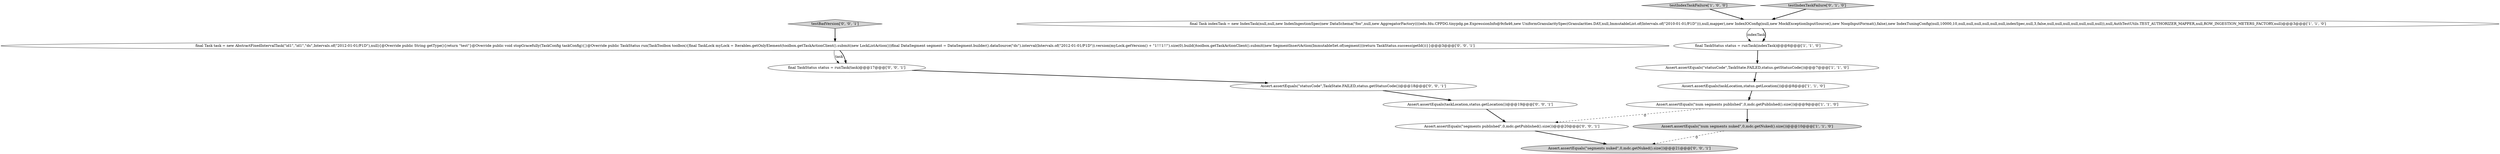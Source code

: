 digraph {
6 [style = filled, label = "Assert.assertEquals(\"statusCode\",TaskState.FAILED,status.getStatusCode())@@@7@@@['1', '1', '0']", fillcolor = white, shape = ellipse image = "AAA0AAABBB1BBB"];
3 [style = filled, label = "testIndexTaskFailure['1', '0', '0']", fillcolor = lightgray, shape = diamond image = "AAA0AAABBB1BBB"];
1 [style = filled, label = "Assert.assertEquals(taskLocation,status.getLocation())@@@8@@@['1', '1', '0']", fillcolor = white, shape = ellipse image = "AAA0AAABBB1BBB"];
10 [style = filled, label = "testBadVersion['0', '0', '1']", fillcolor = lightgray, shape = diamond image = "AAA0AAABBB3BBB"];
13 [style = filled, label = "Assert.assertEquals(\"segments published\",0,mdc.getPublished().size())@@@20@@@['0', '0', '1']", fillcolor = white, shape = ellipse image = "AAA0AAABBB3BBB"];
14 [style = filled, label = "Assert.assertEquals(\"statusCode\",TaskState.FAILED,status.getStatusCode())@@@18@@@['0', '0', '1']", fillcolor = white, shape = ellipse image = "AAA0AAABBB3BBB"];
2 [style = filled, label = "Assert.assertEquals(\"num segments published\",0,mdc.getPublished().size())@@@9@@@['1', '1', '0']", fillcolor = white, shape = ellipse image = "AAA0AAABBB1BBB"];
5 [style = filled, label = "Assert.assertEquals(\"num segments nuked\",0,mdc.getNuked().size())@@@10@@@['1', '1', '0']", fillcolor = lightgray, shape = ellipse image = "AAA0AAABBB1BBB"];
12 [style = filled, label = "final TaskStatus status = runTask(task)@@@17@@@['0', '0', '1']", fillcolor = white, shape = ellipse image = "AAA0AAABBB3BBB"];
0 [style = filled, label = "final TaskStatus status = runTask(indexTask)@@@6@@@['1', '1', '0']", fillcolor = white, shape = ellipse image = "AAA0AAABBB1BBB"];
8 [style = filled, label = "Assert.assertEquals(taskLocation,status.getLocation())@@@19@@@['0', '0', '1']", fillcolor = white, shape = ellipse image = "AAA0AAABBB3BBB"];
11 [style = filled, label = "final Task task = new AbstractFixedIntervalTask(\"id1\",\"id1\",\"ds\",Intervals.of(\"2012-01-01/P1D\"),null){@Override public String getType(){return \"test\"}@Override public void stopGracefully(TaskConfig taskConfig){}@Override public TaskStatus run(TaskToolbox toolbox){final TaskLock myLock = Iterables.getOnlyElement(toolbox.getTaskActionClient().submit(new LockListAction()))final DataSegment segment = DataSegment.builder().dataSource(\"ds\").interval(Intervals.of(\"2012-01-01/P1D\")).version(myLock.getVersion() + \"1!!!1!!\").size(0).build()toolbox.getTaskActionClient().submit(new SegmentInsertAction(ImmutableSet.of(segment)))return TaskStatus.success(getId())}}@@@3@@@['0', '0', '1']", fillcolor = white, shape = ellipse image = "AAA0AAABBB3BBB"];
7 [style = filled, label = "testIndexTaskFailure['0', '1', '0']", fillcolor = lightgray, shape = diamond image = "AAA0AAABBB2BBB"];
4 [style = filled, label = "final Task indexTask = new IndexTask(null,null,new IndexIngestionSpec(new DataSchema(\"foo\",null,new AggregatorFactory((((edu.fdu.CPPDG.tinypdg.pe.ExpressionInfo@9cfa46,new UniformGranularitySpec(Granularities.DAY,null,ImmutableList.of(Intervals.of(\"2010-01-01/P1D\"))),null,mapper),new IndexIOConfig(null,new MockExceptionInputSource(),new NoopInputFormat(),false),new IndexTuningConfig(null,10000,10,null,null,null,null,null,null,indexSpec,null,3,false,null,null,null,null,null,null,null)),null,AuthTestUtils.TEST_AUTHORIZER_MAPPER,null,ROW_INGESTION_METERS_FACTORY,null)@@@3@@@['1', '1', '0']", fillcolor = white, shape = ellipse image = "AAA0AAABBB1BBB"];
9 [style = filled, label = "Assert.assertEquals(\"segments nuked\",0,mdc.getNuked().size())@@@21@@@['0', '0', '1']", fillcolor = lightgray, shape = ellipse image = "AAA0AAABBB3BBB"];
0->6 [style = bold, label=""];
11->12 [style = solid, label="task"];
8->13 [style = bold, label=""];
13->9 [style = bold, label=""];
10->11 [style = bold, label=""];
11->12 [style = bold, label=""];
7->4 [style = bold, label=""];
12->14 [style = bold, label=""];
6->1 [style = bold, label=""];
4->0 [style = solid, label="indexTask"];
1->2 [style = bold, label=""];
3->4 [style = bold, label=""];
5->9 [style = dashed, label="0"];
14->8 [style = bold, label=""];
4->0 [style = bold, label=""];
2->13 [style = dashed, label="0"];
2->5 [style = bold, label=""];
}
